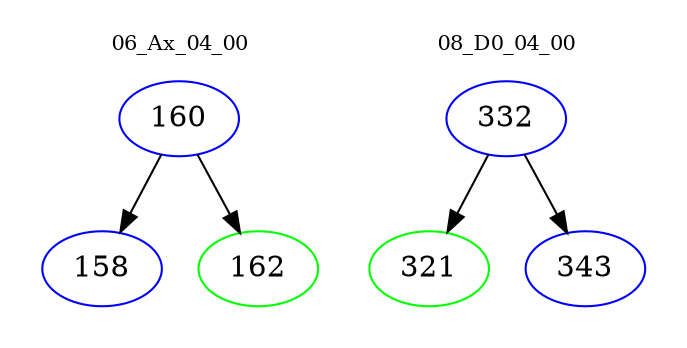 digraph{
subgraph cluster_0 {
color = white
label = "06_Ax_04_00";
fontsize=10;
T0_160 [label="160", color="blue"]
T0_160 -> T0_158 [color="black"]
T0_158 [label="158", color="blue"]
T0_160 -> T0_162 [color="black"]
T0_162 [label="162", color="green"]
}
subgraph cluster_1 {
color = white
label = "08_D0_04_00";
fontsize=10;
T1_332 [label="332", color="blue"]
T1_332 -> T1_321 [color="black"]
T1_321 [label="321", color="green"]
T1_332 -> T1_343 [color="black"]
T1_343 [label="343", color="blue"]
}
}

